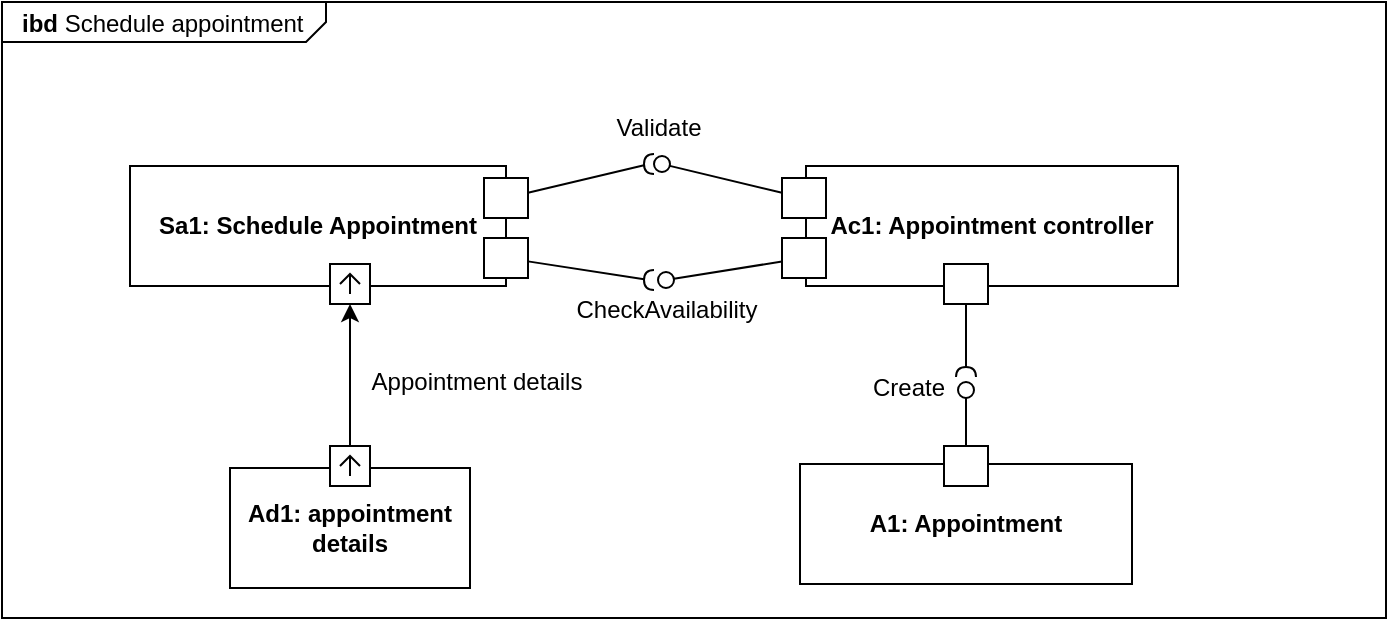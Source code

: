 <mxfile version="24.4.9" type="github">
  <diagram name="Page-1" id="A8f7JKrDxFVMKA6CNLwt">
    <mxGraphModel dx="989" dy="954" grid="0" gridSize="10" guides="1" tooltips="1" connect="1" arrows="1" fold="1" page="0" pageScale="1" pageWidth="827" pageHeight="1169" math="0" shadow="0">
      <root>
        <mxCell id="0" />
        <mxCell id="1" parent="0" />
        <mxCell id="HQyNKTSPSDPTDXiGou5P-1" value="&lt;p style=&quot;margin:0px;margin-top:4px;margin-left:10px;text-align:left;&quot;&gt;&lt;b&gt;ibd&lt;/b&gt;&amp;nbsp;Schedule appointment&lt;/p&gt;" style="html=1;shape=mxgraph.sysml.package;labelX=162.01;align=left;spacingLeft=10;html=1;overflow=fill;whiteSpace=wrap;recursiveResize=0;" parent="1" vertex="1">
          <mxGeometry x="31" y="-137" width="692" height="308" as="geometry" />
        </mxCell>
        <mxCell id="HQyNKTSPSDPTDXiGou5P-2" style="rounded=0;orthogonalLoop=1;jettySize=auto;html=1;" parent="1" source="HQyNKTSPSDPTDXiGou5P-5" target="HQyNKTSPSDPTDXiGou5P-21" edge="1">
          <mxGeometry relative="1" as="geometry" />
        </mxCell>
        <mxCell id="HQyNKTSPSDPTDXiGou5P-3" value="" style="group" parent="1" vertex="1" connectable="0">
          <mxGeometry x="145" y="85" width="120" height="71" as="geometry" />
        </mxCell>
        <mxCell id="HQyNKTSPSDPTDXiGou5P-4" value="&lt;b&gt;Ad1: appointment details&lt;/b&gt;" style="rounded=0;whiteSpace=wrap;html=1;fillColor=none;container=0;" parent="HQyNKTSPSDPTDXiGou5P-3" vertex="1">
          <mxGeometry y="11" width="120" height="60" as="geometry" />
        </mxCell>
        <mxCell id="HQyNKTSPSDPTDXiGou5P-5" value="" style="html=1;shape=mxgraph.sysml.port;sysMLPortType=flowN;" parent="HQyNKTSPSDPTDXiGou5P-3" vertex="1">
          <mxGeometry x="50" width="20" height="20" as="geometry" />
        </mxCell>
        <mxCell id="HQyNKTSPSDPTDXiGou5P-6" value="Appointment details" style="text;html=1;align=center;verticalAlign=middle;resizable=0;points=[];autosize=1;strokeColor=none;fillColor=none;" parent="1" vertex="1">
          <mxGeometry x="206" y="40" width="123" height="26" as="geometry" />
        </mxCell>
        <mxCell id="HQyNKTSPSDPTDXiGou5P-7" value="" style="endArrow=none;html=1;rounded=0;align=center;verticalAlign=top;endFill=0;labelBackgroundColor=none;endSize=2;" parent="1" source="HQyNKTSPSDPTDXiGou5P-24" target="HQyNKTSPSDPTDXiGou5P-8" edge="1">
          <mxGeometry relative="1" as="geometry">
            <mxPoint x="407" y="-25" as="sourcePoint" />
          </mxGeometry>
        </mxCell>
        <mxCell id="HQyNKTSPSDPTDXiGou5P-8" value="" style="ellipse;html=1;fontSize=11;align=center;fillColor=none;points=[];aspect=fixed;resizable=0;verticalAlign=bottom;labelPosition=center;verticalLabelPosition=top;flipH=1;" parent="1" vertex="1">
          <mxGeometry x="357" y="-60" width="8" height="8" as="geometry" />
        </mxCell>
        <mxCell id="HQyNKTSPSDPTDXiGou5P-9" value="" style="endArrow=none;html=1;rounded=0;align=center;verticalAlign=top;endFill=0;labelBackgroundColor=none;endSize=2;" parent="1" source="HQyNKTSPSDPTDXiGou5P-22" target="HQyNKTSPSDPTDXiGou5P-10" edge="1">
          <mxGeometry relative="1" as="geometry" />
        </mxCell>
        <mxCell id="HQyNKTSPSDPTDXiGou5P-10" value="" style="shape=requiredInterface;html=1;fontSize=11;align=center;fillColor=none;points=[];aspect=fixed;resizable=0;verticalAlign=bottom;labelPosition=center;verticalLabelPosition=top;flipH=1;rotation=0;" parent="1" vertex="1">
          <mxGeometry x="352" y="-61" width="5" height="10" as="geometry" />
        </mxCell>
        <mxCell id="HQyNKTSPSDPTDXiGou5P-11" value="Validate" style="text;html=1;align=center;verticalAlign=middle;resizable=0;points=[];autosize=1;strokeColor=none;fillColor=none;" parent="1" vertex="1">
          <mxGeometry x="329" y="-87" width="60" height="26" as="geometry" />
        </mxCell>
        <mxCell id="HQyNKTSPSDPTDXiGou5P-12" value="" style="endArrow=none;html=1;rounded=0;align=center;verticalAlign=top;endFill=0;labelBackgroundColor=none;endSize=2;" parent="1" source="HQyNKTSPSDPTDXiGou5P-19" target="HQyNKTSPSDPTDXiGou5P-13" edge="1">
          <mxGeometry relative="1" as="geometry">
            <mxPoint x="466" y="66" as="sourcePoint" />
          </mxGeometry>
        </mxCell>
        <mxCell id="HQyNKTSPSDPTDXiGou5P-13" value="" style="ellipse;html=1;fontSize=11;align=center;fillColor=none;points=[];aspect=fixed;resizable=0;verticalAlign=bottom;labelPosition=center;verticalLabelPosition=top;flipH=1;" parent="1" vertex="1">
          <mxGeometry x="509" y="53" width="8" height="8" as="geometry" />
        </mxCell>
        <mxCell id="HQyNKTSPSDPTDXiGou5P-14" value="" style="endArrow=none;html=1;rounded=0;align=center;verticalAlign=top;endFill=0;labelBackgroundColor=none;endSize=2;" parent="1" source="HQyNKTSPSDPTDXiGou5P-25" target="HQyNKTSPSDPTDXiGou5P-15" edge="1">
          <mxGeometry relative="1" as="geometry" />
        </mxCell>
        <mxCell id="HQyNKTSPSDPTDXiGou5P-15" value="" style="shape=requiredInterface;html=1;fontSize=11;align=center;fillColor=none;points=[];aspect=fixed;resizable=0;verticalAlign=bottom;labelPosition=center;verticalLabelPosition=top;flipH=1;rotation=90;" parent="1" vertex="1">
          <mxGeometry x="510.5" y="43" width="5" height="10" as="geometry" />
        </mxCell>
        <mxCell id="HQyNKTSPSDPTDXiGou5P-16" value="Create" style="text;html=1;align=center;verticalAlign=middle;resizable=0;points=[];autosize=1;strokeColor=none;fillColor=none;" parent="1" vertex="1">
          <mxGeometry x="456.5" y="43" width="54" height="26" as="geometry" />
        </mxCell>
        <mxCell id="HQyNKTSPSDPTDXiGou5P-17" value="" style="group" parent="1" vertex="1" connectable="0">
          <mxGeometry x="430" y="85" width="166" height="69" as="geometry" />
        </mxCell>
        <mxCell id="HQyNKTSPSDPTDXiGou5P-18" value="&lt;b&gt;A1: Appointment&lt;/b&gt;" style="rounded=0;whiteSpace=wrap;html=1;fillColor=none;container=0;" parent="HQyNKTSPSDPTDXiGou5P-17" vertex="1">
          <mxGeometry y="9" width="166" height="60" as="geometry" />
        </mxCell>
        <mxCell id="HQyNKTSPSDPTDXiGou5P-19" value="" style="html=1;rounded=0;fillColor=default;" parent="HQyNKTSPSDPTDXiGou5P-17" vertex="1">
          <mxGeometry x="72" width="22" height="20" as="geometry" />
        </mxCell>
        <mxCell id="HQyNKTSPSDPTDXiGou5P-20" value="&lt;b&gt;Sa1: Schedule Appointment&lt;/b&gt;" style="rounded=0;whiteSpace=wrap;html=1;fillColor=none;container=0;" parent="1" vertex="1">
          <mxGeometry x="95" y="-55" width="188" height="60" as="geometry" />
        </mxCell>
        <mxCell id="HQyNKTSPSDPTDXiGou5P-21" value="" style="html=1;shape=mxgraph.sysml.port;sysMLPortType=flowN;container=0;" parent="1" vertex="1">
          <mxGeometry x="195" y="-6" width="20" height="20" as="geometry" />
        </mxCell>
        <mxCell id="HQyNKTSPSDPTDXiGou5P-22" value="" style="html=1;rounded=0;container=0;" parent="1" vertex="1">
          <mxGeometry x="272" y="-49" width="22" height="20" as="geometry" />
        </mxCell>
        <mxCell id="HQyNKTSPSDPTDXiGou5P-23" value="&lt;b&gt;Ac1: Appointment controller&lt;/b&gt;" style="rounded=0;whiteSpace=wrap;html=1;fillColor=none;container=0;" parent="1" vertex="1">
          <mxGeometry x="433" y="-55" width="186" height="60" as="geometry" />
        </mxCell>
        <mxCell id="HQyNKTSPSDPTDXiGou5P-24" value="" style="html=1;rounded=0;fillColor=default;" parent="1" vertex="1">
          <mxGeometry x="421" y="-49" width="22" height="20" as="geometry" />
        </mxCell>
        <mxCell id="HQyNKTSPSDPTDXiGou5P-25" value="" style="html=1;rounded=0;container=0;" parent="1" vertex="1">
          <mxGeometry x="502" y="-6" width="22" height="20" as="geometry" />
        </mxCell>
        <mxCell id="HQyNKTSPSDPTDXiGou5P-26" value="" style="endArrow=none;html=1;rounded=0;align=center;verticalAlign=top;endFill=0;labelBackgroundColor=none;endSize=2;" parent="1" source="HQyNKTSPSDPTDXiGou5P-32" target="HQyNKTSPSDPTDXiGou5P-27" edge="1">
          <mxGeometry relative="1" as="geometry">
            <mxPoint x="407" y="48.5" as="sourcePoint" />
          </mxGeometry>
        </mxCell>
        <mxCell id="HQyNKTSPSDPTDXiGou5P-27" value="" style="ellipse;html=1;fontSize=11;align=center;fillColor=none;points=[];aspect=fixed;resizable=0;verticalAlign=bottom;labelPosition=center;verticalLabelPosition=top;flipH=1;" parent="1" vertex="1">
          <mxGeometry x="359" y="-2" width="8" height="8" as="geometry" />
        </mxCell>
        <mxCell id="HQyNKTSPSDPTDXiGou5P-28" value="" style="endArrow=none;html=1;rounded=0;align=center;verticalAlign=top;endFill=0;labelBackgroundColor=none;endSize=2;" parent="1" source="HQyNKTSPSDPTDXiGou5P-31" target="HQyNKTSPSDPTDXiGou5P-29" edge="1">
          <mxGeometry relative="1" as="geometry" />
        </mxCell>
        <mxCell id="HQyNKTSPSDPTDXiGou5P-29" value="" style="shape=requiredInterface;html=1;fontSize=11;align=center;fillColor=none;points=[];aspect=fixed;resizable=0;verticalAlign=bottom;labelPosition=center;verticalLabelPosition=top;flipH=1;rotation=0;" parent="1" vertex="1">
          <mxGeometry x="352" y="-3" width="5" height="10" as="geometry" />
        </mxCell>
        <mxCell id="HQyNKTSPSDPTDXiGou5P-30" value="CheckAvailability" style="text;html=1;align=center;verticalAlign=middle;resizable=0;points=[];autosize=1;strokeColor=none;fillColor=none;" parent="1" vertex="1">
          <mxGeometry x="308.5" y="4" width="109" height="26" as="geometry" />
        </mxCell>
        <mxCell id="HQyNKTSPSDPTDXiGou5P-31" value="" style="html=1;rounded=0;container=0;" parent="1" vertex="1">
          <mxGeometry x="272" y="-19" width="22" height="20" as="geometry" />
        </mxCell>
        <mxCell id="HQyNKTSPSDPTDXiGou5P-32" value="" style="html=1;rounded=0;fillColor=default;" parent="1" vertex="1">
          <mxGeometry x="421" y="-19" width="22" height="20" as="geometry" />
        </mxCell>
      </root>
    </mxGraphModel>
  </diagram>
</mxfile>
